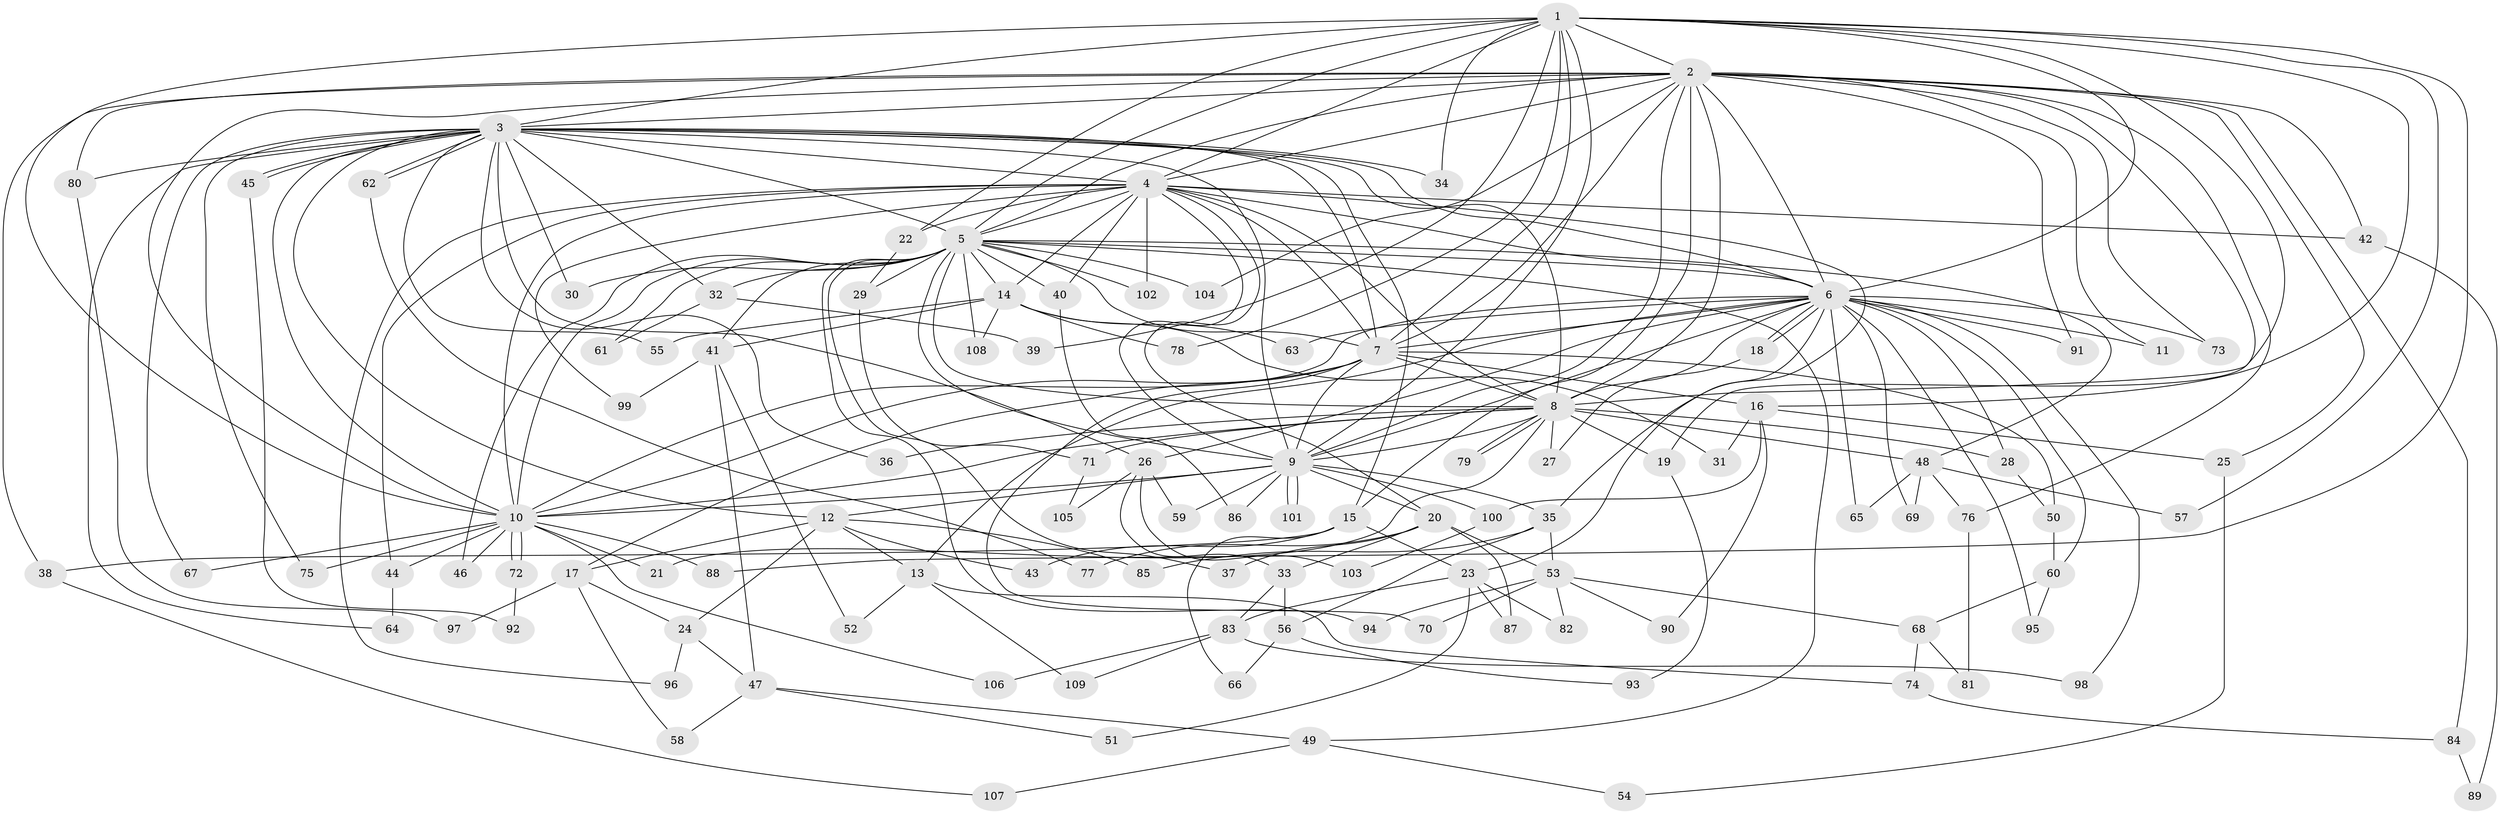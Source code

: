 // Generated by graph-tools (version 1.1) at 2025/34/03/09/25 02:34:58]
// undirected, 109 vertices, 243 edges
graph export_dot {
graph [start="1"]
  node [color=gray90,style=filled];
  1;
  2;
  3;
  4;
  5;
  6;
  7;
  8;
  9;
  10;
  11;
  12;
  13;
  14;
  15;
  16;
  17;
  18;
  19;
  20;
  21;
  22;
  23;
  24;
  25;
  26;
  27;
  28;
  29;
  30;
  31;
  32;
  33;
  34;
  35;
  36;
  37;
  38;
  39;
  40;
  41;
  42;
  43;
  44;
  45;
  46;
  47;
  48;
  49;
  50;
  51;
  52;
  53;
  54;
  55;
  56;
  57;
  58;
  59;
  60;
  61;
  62;
  63;
  64;
  65;
  66;
  67;
  68;
  69;
  70;
  71;
  72;
  73;
  74;
  75;
  76;
  77;
  78;
  79;
  80;
  81;
  82;
  83;
  84;
  85;
  86;
  87;
  88;
  89;
  90;
  91;
  92;
  93;
  94;
  95;
  96;
  97;
  98;
  99;
  100;
  101;
  102;
  103;
  104;
  105;
  106;
  107;
  108;
  109;
  1 -- 2;
  1 -- 3;
  1 -- 4;
  1 -- 5;
  1 -- 6;
  1 -- 7;
  1 -- 8;
  1 -- 9;
  1 -- 10;
  1 -- 16;
  1 -- 22;
  1 -- 34;
  1 -- 39;
  1 -- 57;
  1 -- 78;
  1 -- 88;
  2 -- 3;
  2 -- 4;
  2 -- 5;
  2 -- 6;
  2 -- 7;
  2 -- 8;
  2 -- 9;
  2 -- 10;
  2 -- 11;
  2 -- 15;
  2 -- 19;
  2 -- 25;
  2 -- 38;
  2 -- 42;
  2 -- 73;
  2 -- 76;
  2 -- 80;
  2 -- 84;
  2 -- 91;
  2 -- 104;
  3 -- 4;
  3 -- 5;
  3 -- 6;
  3 -- 7;
  3 -- 8;
  3 -- 9;
  3 -- 10;
  3 -- 12;
  3 -- 15;
  3 -- 26;
  3 -- 30;
  3 -- 32;
  3 -- 34;
  3 -- 36;
  3 -- 45;
  3 -- 45;
  3 -- 55;
  3 -- 62;
  3 -- 62;
  3 -- 64;
  3 -- 67;
  3 -- 75;
  3 -- 80;
  4 -- 5;
  4 -- 6;
  4 -- 7;
  4 -- 8;
  4 -- 9;
  4 -- 10;
  4 -- 14;
  4 -- 20;
  4 -- 22;
  4 -- 35;
  4 -- 40;
  4 -- 42;
  4 -- 44;
  4 -- 96;
  4 -- 99;
  4 -- 102;
  5 -- 6;
  5 -- 7;
  5 -- 8;
  5 -- 9;
  5 -- 10;
  5 -- 14;
  5 -- 29;
  5 -- 30;
  5 -- 32;
  5 -- 37;
  5 -- 40;
  5 -- 41;
  5 -- 46;
  5 -- 48;
  5 -- 49;
  5 -- 61;
  5 -- 94;
  5 -- 102;
  5 -- 104;
  5 -- 108;
  6 -- 7;
  6 -- 8;
  6 -- 9;
  6 -- 10;
  6 -- 11;
  6 -- 13;
  6 -- 18;
  6 -- 18;
  6 -- 23;
  6 -- 26;
  6 -- 28;
  6 -- 60;
  6 -- 63;
  6 -- 65;
  6 -- 69;
  6 -- 73;
  6 -- 91;
  6 -- 95;
  6 -- 98;
  7 -- 8;
  7 -- 9;
  7 -- 10;
  7 -- 16;
  7 -- 17;
  7 -- 50;
  7 -- 70;
  8 -- 9;
  8 -- 10;
  8 -- 19;
  8 -- 21;
  8 -- 27;
  8 -- 28;
  8 -- 36;
  8 -- 48;
  8 -- 71;
  8 -- 79;
  8 -- 79;
  9 -- 10;
  9 -- 12;
  9 -- 20;
  9 -- 35;
  9 -- 59;
  9 -- 86;
  9 -- 100;
  9 -- 101;
  9 -- 101;
  10 -- 21;
  10 -- 44;
  10 -- 46;
  10 -- 67;
  10 -- 72;
  10 -- 72;
  10 -- 75;
  10 -- 88;
  10 -- 106;
  12 -- 13;
  12 -- 17;
  12 -- 24;
  12 -- 43;
  12 -- 85;
  13 -- 52;
  13 -- 74;
  13 -- 109;
  14 -- 31;
  14 -- 41;
  14 -- 55;
  14 -- 63;
  14 -- 78;
  14 -- 108;
  15 -- 23;
  15 -- 38;
  15 -- 43;
  15 -- 66;
  16 -- 25;
  16 -- 31;
  16 -- 90;
  16 -- 100;
  17 -- 24;
  17 -- 58;
  17 -- 97;
  18 -- 27;
  19 -- 93;
  20 -- 33;
  20 -- 37;
  20 -- 53;
  20 -- 77;
  20 -- 87;
  22 -- 29;
  23 -- 51;
  23 -- 82;
  23 -- 83;
  23 -- 87;
  24 -- 47;
  24 -- 96;
  25 -- 54;
  26 -- 33;
  26 -- 59;
  26 -- 103;
  26 -- 105;
  28 -- 50;
  29 -- 71;
  32 -- 39;
  32 -- 61;
  33 -- 56;
  33 -- 83;
  35 -- 53;
  35 -- 56;
  35 -- 85;
  38 -- 107;
  40 -- 86;
  41 -- 47;
  41 -- 52;
  41 -- 99;
  42 -- 89;
  44 -- 64;
  45 -- 92;
  47 -- 49;
  47 -- 51;
  47 -- 58;
  48 -- 57;
  48 -- 65;
  48 -- 69;
  48 -- 76;
  49 -- 54;
  49 -- 107;
  50 -- 60;
  53 -- 68;
  53 -- 70;
  53 -- 82;
  53 -- 90;
  53 -- 94;
  56 -- 66;
  56 -- 93;
  60 -- 68;
  60 -- 95;
  62 -- 77;
  68 -- 74;
  68 -- 81;
  71 -- 105;
  72 -- 92;
  74 -- 84;
  76 -- 81;
  80 -- 97;
  83 -- 98;
  83 -- 106;
  83 -- 109;
  84 -- 89;
  100 -- 103;
}
